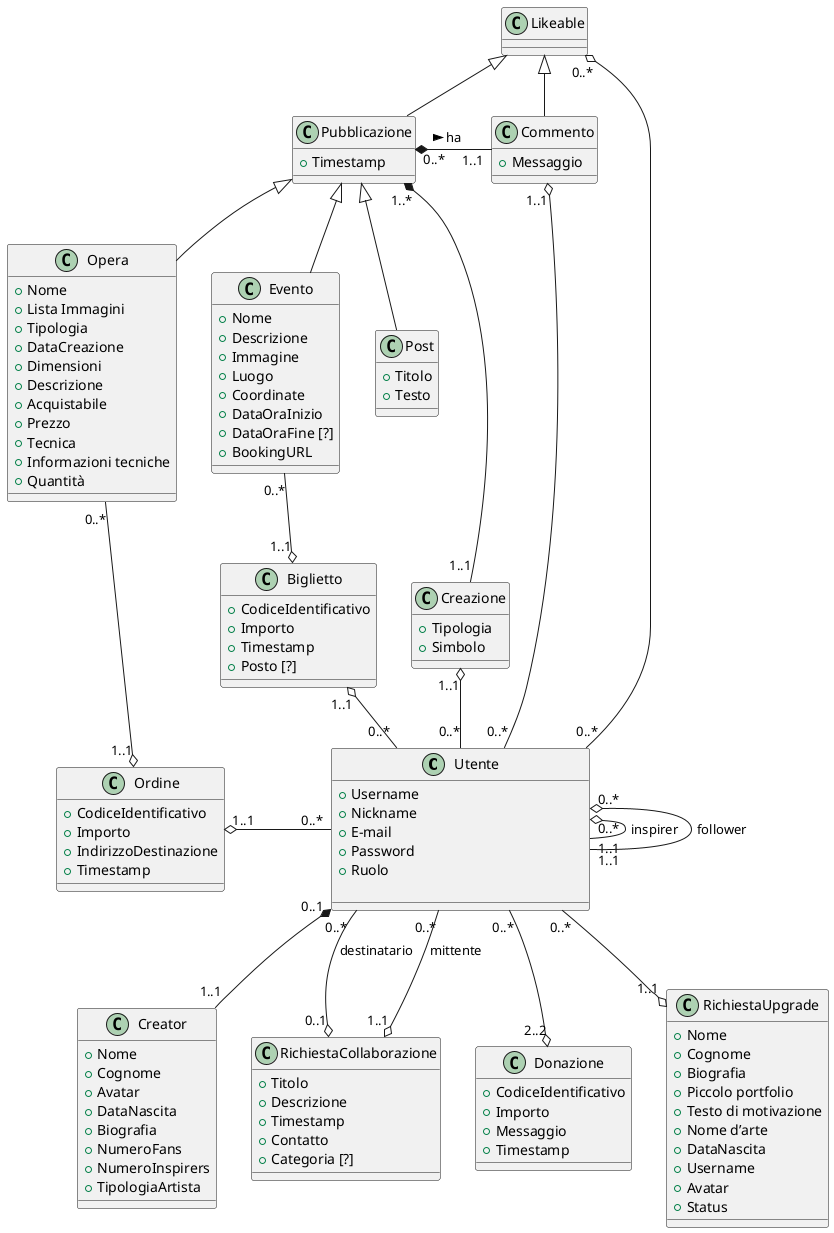 @startuml
'skinparam linetype ortho

class Utente {
+ Username
+ Nickname
+ E-mail
+ Password
+ Ruolo
\t\t\t\t\t\t\t\t
}

class Creator {
+ Nome
+ Cognome
+ Avatar
+ DataNascita
+ Biografia
+ NumeroFans
+ NumeroInspirers
+ TipologiaArtista
}

class Creazione {
+ Tipologia
+ Simbolo
}

class Opera {
+ Nome
+ Lista Immagini
+ Tipologia
+ DataCreazione
+ Dimensioni
+ Descrizione
+ Acquistabile
+ Prezzo
+ Tecnica
+ Informazioni tecniche
+ Quantità
}

class Post {
+ Titolo
+ Testo
}

class Evento {
+ Nome
+ Descrizione
+ Immagine
+ Luogo
+ Coordinate
+ DataOraInizio
+ DataOraFine [?]
+ BookingURL
}

class Commento {
+ Messaggio
}

class Pubblicazione {
+ Timestamp
}

class Likeable {
}

class RichiestaCollaborazione {
+ Titolo
+ Descrizione
+ Timestamp
+ Contatto
+ Categoria [?]
}

class Biglietto {
+ CodiceIdentificativo
+ Importo
+ Timestamp
+ Posto [?]
}

class Donazione {
+ CodiceIdentificativo
+ Importo
+ Messaggio
+ Timestamp
}

class Ordine {
+ CodiceIdentificativo
+ Importo
+ IndirizzoDestinazione
+ Timestamp
}

class RichiestaUpgrade {
+ Nome
+ Cognome
+ Biografia
+ Piccolo portfolio
+ Testo di motivazione
+ Nome d’arte
+ DataNascita
+ Username
+ Avatar
+ Status
}

Utente "0..*" o- "1..1" Utente : inspirer\\t
Utente "0..*" o- "1..1" Utente : follower
Utente "0..1" *-- "1..1" Creator
Creazione "1..1" o-- "0..*" Utente
Pubblicazione "1..*" *- "1..1" Creazione
Commento "1..1" o-- "0..*" Utente
Opera -up|> Pubblicazione
Post -up-|> Pubblicazione
Evento -up-|> Pubblicazione
Pubblicazione -up-|> Likeable
Commento -up-|> Likeable
Likeable "0..*" o-- "0..*" Utente
Pubblicazione "0..*" *-right- "1..1" Commento : ha\t >
Biglietto "1..1" o-up- "0..*" Evento
Biglietto "1..1" o-down- "0..*" Utente
Donazione "2..2" o-up- "0..*" Utente
Ordine "1..1" o-right- "0..*" Utente : \t\t
Ordine "1..1" o--up- "0..*" Opera
RichiestaUpgrade "1..1" o-up- "0..*" Utente : \t\t
RichiestaCollaborazione "1..1" o-up- "0..*" Utente : mittente
RichiestaCollaborazione "0..1" o-up- "0..*" Utente : destinatario

Opera -[hidden]right- Evento
Biglietto -[hidden]right- Creazione
@enduml